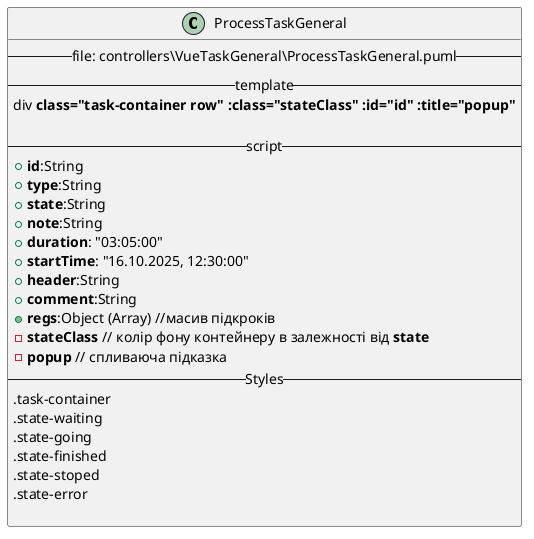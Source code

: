 @startuml ProcessTaskGeneral

class ProcessTaskGeneral {
    -- file: controllers\VueTaskGeneral\ProcessTaskGeneral.puml --
    -- template --
    div **class="task-container row" :class="stateClass" :id="id" :title="popup"**

    -- script --
     +**id**:String
     +**type**:String
     +**state**:String
     +**note**:String
     +**duration**: "03:05:00"
     +**startTime**: "16.10.2025, 12:30:00"
     +**header**:String
     +**comment**:String
     +**regs**:Object (Array) //масив підкроків
     -**stateClass** // колір фону контейнеру в залежності від **state**
     -**popup** // спливаюча підказка
    -- Styles --
     .task-container
     .state-waiting
     .state-going
     .state-finished
     .state-stoped
     .state-error

}

@enduml